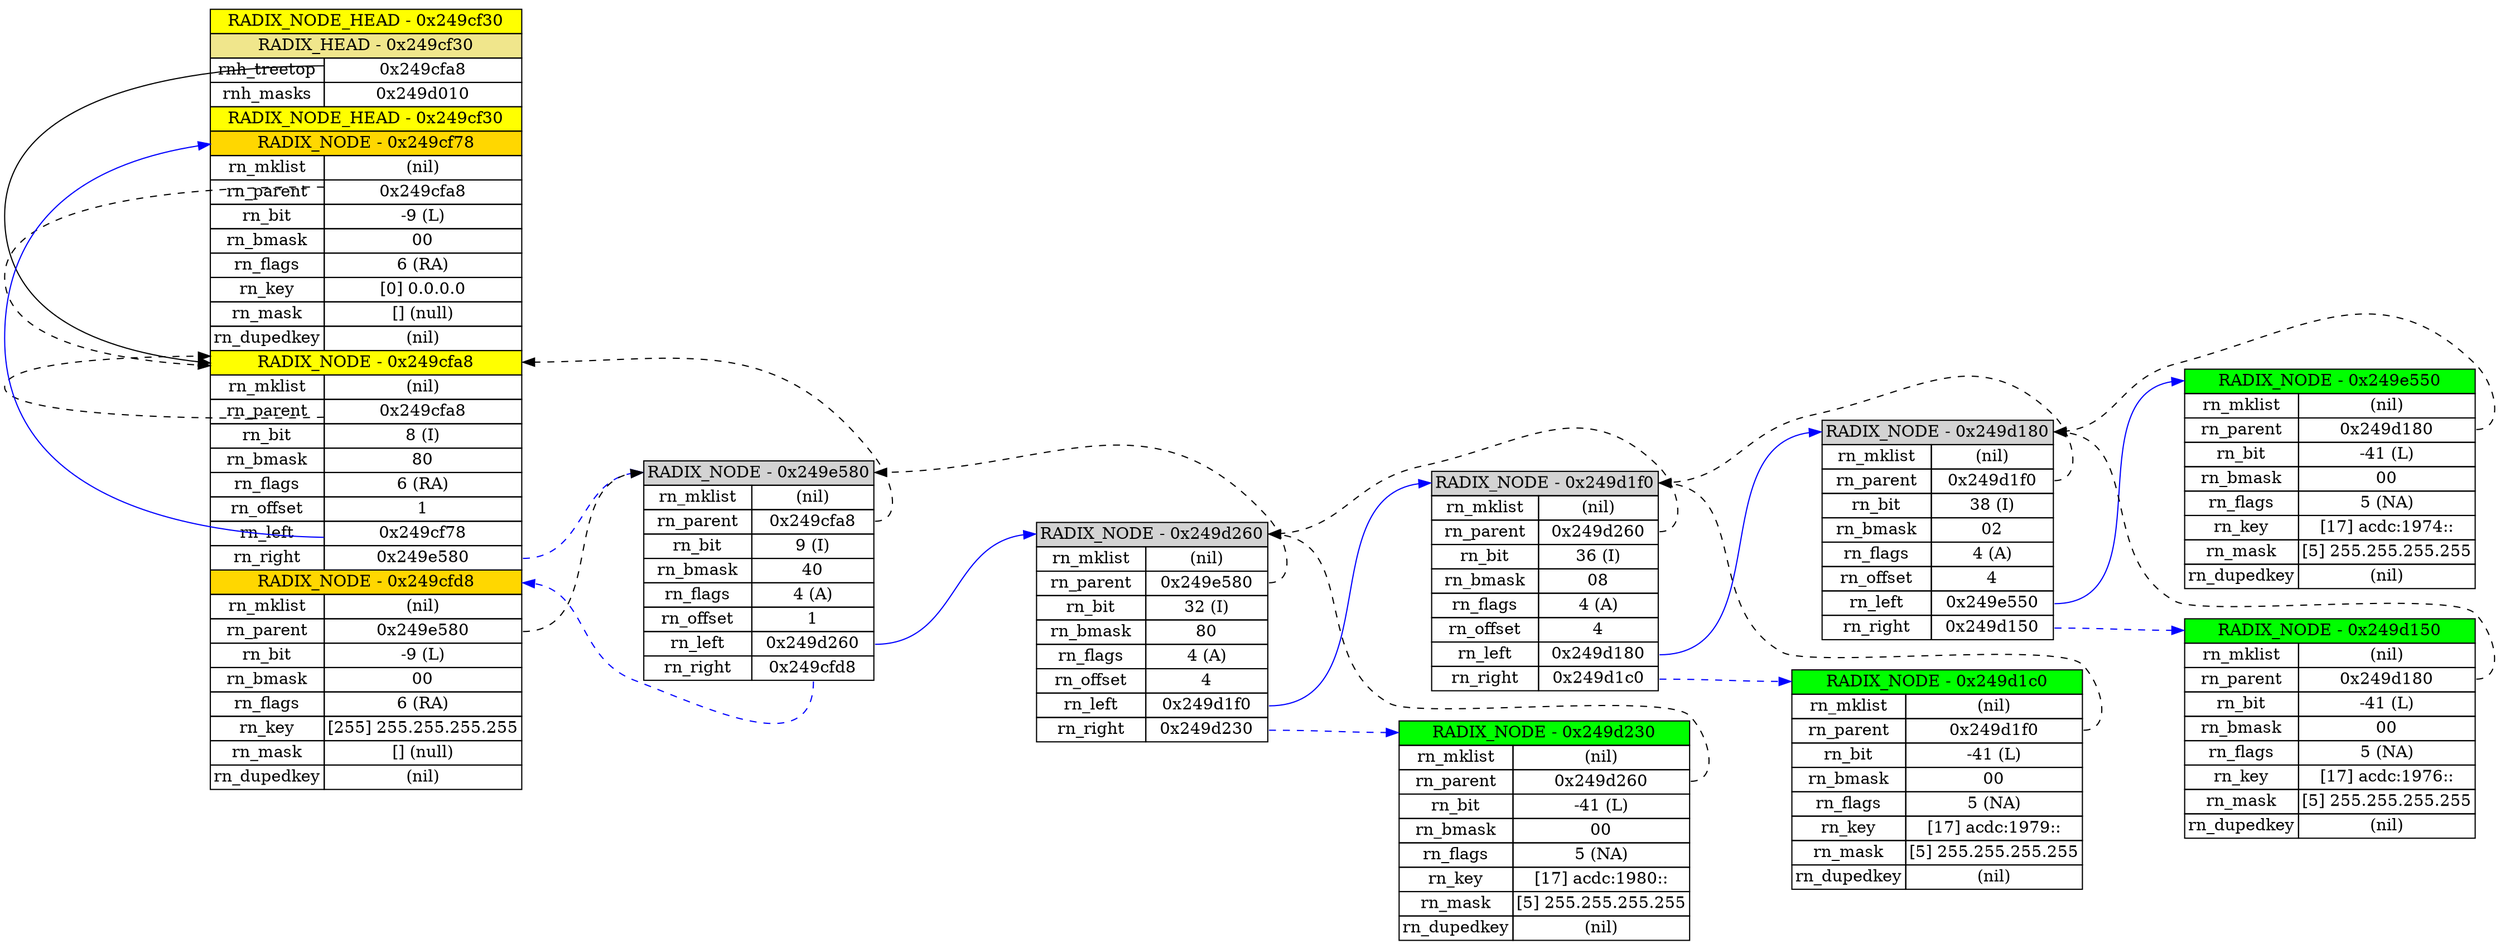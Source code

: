 digraph G {
  rankdir="LR";
  ranksep="1.0 equally";

N0x249cf30 [label=<  <TABLE BORDER="0" CELLBORDER="1" CELLSPACING="0">
    <TR><TD PORT="N0x249cf30" COLSPAN="2" BGCOLOR="yellow">RADIX_NODE_HEAD - 0x249cf30</TD></TR>
    <TR><TD PORT="N0x249cf30" COLSPAN="2" BGCOLOR="khaki">RADIX_HEAD - 0x249cf30</TD></TR>
    <TR><TD>rnh_treetop</TD><TD PORT="N0x249cf30_2">0x249cfa8</TD></TR>
    <TR><TD>rnh_masks</TD><TD> 0x249d010 </TD></TR>
    <TR><TD PORT="N0x249cf30" COLSPAN="2" BGCOLOR="yellow">RADIX_NODE_HEAD - 0x249cf30</TD></TR>
    <TR><TD PORT="N0x249cf78" COLSPAN="2" BGCOLOR="gold">RADIX_NODE - 0x249cf78</TD></TR>
    <TR><TD>rn_mklist</TD><TD>(nil)</TD></TR>
    <TR><TD>rn_parent</TD><TD PORT="N0x249cf30_7">0x249cfa8</TD></TR>
    <TR><TD>rn_bit</TD><TD>-9 (L)</TD></TR>
    <TR><TD>rn_bmask</TD><TD>00</TD></TR>
    <TR><TD>rn_flags</TD><TD>6 (RA)</TD></TR>
    <TR><TD>rn_key</TD><TD>[0] 0.0.0.0</TD></TR>
    <TR><TD>rn_mask</TD><TD>[] (null)</TD></TR>
    <TR><TD>rn_dupedkey</TD><TD>(nil)</TD></TR>
    <TR><TD PORT="N0x249cfa8" COLSPAN="2" BGCOLOR="yellow">RADIX_NODE - 0x249cfa8</TD></TR>
    <TR><TD>rn_mklist</TD><TD>(nil)</TD></TR>
    <TR><TD>rn_parent</TD><TD PORT="N0x249cf30_16">0x249cfa8</TD></TR>
    <TR><TD>rn_bit</TD><TD>8 (I)</TD></TR>
    <TR><TD>rn_bmask</TD><TD>80</TD></TR>
    <TR><TD>rn_flags</TD><TD>6 (RA)</TD></TR>
    <TR><TD>rn_offset</TD><TD>1</TD></TR>
    <TR><TD>rn_left</TD><TD PORT="N0x249cf30_21">0x249cf78</TD></TR>
    <TR><TD>rn_right</TD><TD PORT="N0x249cf30_22">0x249e580</TD></TR>
    <TR><TD PORT="N0x249cfd8" COLSPAN="2" BGCOLOR="gold">RADIX_NODE - 0x249cfd8</TD></TR>
    <TR><TD>rn_mklist</TD><TD>(nil)</TD></TR>
    <TR><TD>rn_parent</TD><TD PORT="N0x249cf30_25">0x249e580</TD></TR>
    <TR><TD>rn_bit</TD><TD>-9 (L)</TD></TR>
    <TR><TD>rn_bmask</TD><TD>00</TD></TR>
    <TR><TD>rn_flags</TD><TD>6 (RA)</TD></TR>
    <TR><TD>rn_key</TD><TD>[255] 255.255.255.255</TD></TR>
    <TR><TD>rn_mask</TD><TD>[] (null)</TD></TR>
    <TR><TD>rn_dupedkey</TD><TD>(nil)</TD></TR>
  </TABLE>
>,shape="plaintext"];

N0x249e580 [label=<  <TABLE BORDER="0" CELLBORDER="1" CELLSPACING="0">
    <TR><TD PORT="N0x249e580" COLSPAN="2" BGCOLOR="lightgrey">RADIX_NODE - 0x249e580</TD></TR>
    <TR><TD>rn_mklist</TD><TD>(nil)</TD></TR>
    <TR><TD>rn_parent</TD><TD PORT="N0x249e580_2">0x249cfa8</TD></TR>
    <TR><TD>rn_bit</TD><TD>9 (I)</TD></TR>
    <TR><TD>rn_bmask</TD><TD>40</TD></TR>
    <TR><TD>rn_flags</TD><TD>4 (A)</TD></TR>
    <TR><TD>rn_offset</TD><TD>1</TD></TR>
    <TR><TD>rn_left</TD><TD PORT="N0x249e580_7">0x249d260</TD></TR>
    <TR><TD>rn_right</TD><TD PORT="N0x249e580_8">0x249cfd8</TD></TR>
  </TABLE>
>,shape="plaintext"];

N0x249d260 [label=<  <TABLE BORDER="0" CELLBORDER="1" CELLSPACING="0">
    <TR><TD PORT="N0x249d260" COLSPAN="2" BGCOLOR="lightgrey">RADIX_NODE - 0x249d260</TD></TR>
    <TR><TD>rn_mklist</TD><TD>(nil)</TD></TR>
    <TR><TD>rn_parent</TD><TD PORT="N0x249d260_2">0x249e580</TD></TR>
    <TR><TD>rn_bit</TD><TD>32 (I)</TD></TR>
    <TR><TD>rn_bmask</TD><TD>80</TD></TR>
    <TR><TD>rn_flags</TD><TD>4 (A)</TD></TR>
    <TR><TD>rn_offset</TD><TD>4</TD></TR>
    <TR><TD>rn_left</TD><TD PORT="N0x249d260_7">0x249d1f0</TD></TR>
    <TR><TD>rn_right</TD><TD PORT="N0x249d260_8">0x249d230</TD></TR>
  </TABLE>
>,shape="plaintext"];

N0x249d1f0 [label=<  <TABLE BORDER="0" CELLBORDER="1" CELLSPACING="0">
    <TR><TD PORT="N0x249d1f0" COLSPAN="2" BGCOLOR="lightgrey">RADIX_NODE - 0x249d1f0</TD></TR>
    <TR><TD>rn_mklist</TD><TD>(nil)</TD></TR>
    <TR><TD>rn_parent</TD><TD PORT="N0x249d1f0_2">0x249d260</TD></TR>
    <TR><TD>rn_bit</TD><TD>36 (I)</TD></TR>
    <TR><TD>rn_bmask</TD><TD>08</TD></TR>
    <TR><TD>rn_flags</TD><TD>4 (A)</TD></TR>
    <TR><TD>rn_offset</TD><TD>4</TD></TR>
    <TR><TD>rn_left</TD><TD PORT="N0x249d1f0_7">0x249d180</TD></TR>
    <TR><TD>rn_right</TD><TD PORT="N0x249d1f0_8">0x249d1c0</TD></TR>
  </TABLE>
>,shape="plaintext"];

N0x249d180 [label=<  <TABLE BORDER="0" CELLBORDER="1" CELLSPACING="0">
    <TR><TD PORT="N0x249d180" COLSPAN="2" BGCOLOR="lightgrey">RADIX_NODE - 0x249d180</TD></TR>
    <TR><TD>rn_mklist</TD><TD>(nil)</TD></TR>
    <TR><TD>rn_parent</TD><TD PORT="N0x249d180_2">0x249d1f0</TD></TR>
    <TR><TD>rn_bit</TD><TD>38 (I)</TD></TR>
    <TR><TD>rn_bmask</TD><TD>02</TD></TR>
    <TR><TD>rn_flags</TD><TD>4 (A)</TD></TR>
    <TR><TD>rn_offset</TD><TD>4</TD></TR>
    <TR><TD>rn_left</TD><TD PORT="N0x249d180_7">0x249e550</TD></TR>
    <TR><TD>rn_right</TD><TD PORT="N0x249d180_8">0x249d150</TD></TR>
  </TABLE>
>,shape="plaintext"];

N0x249e550 [label=<  <TABLE BORDER="0" CELLBORDER="1" CELLSPACING="0">
    <TR><TD PORT="N0x249e550" COLSPAN="2" BGCOLOR="green">RADIX_NODE - 0x249e550</TD></TR>
    <TR><TD>rn_mklist</TD><TD>(nil)</TD></TR>
    <TR><TD>rn_parent</TD><TD PORT="N0x249e550_2">0x249d180</TD></TR>
    <TR><TD>rn_bit</TD><TD>-41 (L)</TD></TR>
    <TR><TD>rn_bmask</TD><TD>00</TD></TR>
    <TR><TD>rn_flags</TD><TD>5 (NA)</TD></TR>
    <TR><TD>rn_key</TD><TD>[17] acdc:1974::</TD></TR>
    <TR><TD>rn_mask</TD><TD>[5] 255.255.255.255</TD></TR>
    <TR><TD>rn_dupedkey</TD><TD>(nil)</TD></TR>
  </TABLE>
>,shape="plaintext"];

N0x249d150 [label=<  <TABLE BORDER="0" CELLBORDER="1" CELLSPACING="0">
    <TR><TD PORT="N0x249d150" COLSPAN="2" BGCOLOR="green">RADIX_NODE - 0x249d150</TD></TR>
    <TR><TD>rn_mklist</TD><TD>(nil)</TD></TR>
    <TR><TD>rn_parent</TD><TD PORT="N0x249d150_2">0x249d180</TD></TR>
    <TR><TD>rn_bit</TD><TD>-41 (L)</TD></TR>
    <TR><TD>rn_bmask</TD><TD>00</TD></TR>
    <TR><TD>rn_flags</TD><TD>5 (NA)</TD></TR>
    <TR><TD>rn_key</TD><TD>[17] acdc:1976::</TD></TR>
    <TR><TD>rn_mask</TD><TD>[5] 255.255.255.255</TD></TR>
    <TR><TD>rn_dupedkey</TD><TD>(nil)</TD></TR>
  </TABLE>
>,shape="plaintext"];

N0x249d1c0 [label=<  <TABLE BORDER="0" CELLBORDER="1" CELLSPACING="0">
    <TR><TD PORT="N0x249d1c0" COLSPAN="2" BGCOLOR="green">RADIX_NODE - 0x249d1c0</TD></TR>
    <TR><TD>rn_mklist</TD><TD>(nil)</TD></TR>
    <TR><TD>rn_parent</TD><TD PORT="N0x249d1c0_2">0x249d1f0</TD></TR>
    <TR><TD>rn_bit</TD><TD>-41 (L)</TD></TR>
    <TR><TD>rn_bmask</TD><TD>00</TD></TR>
    <TR><TD>rn_flags</TD><TD>5 (NA)</TD></TR>
    <TR><TD>rn_key</TD><TD>[17] acdc:1979::</TD></TR>
    <TR><TD>rn_mask</TD><TD>[5] 255.255.255.255</TD></TR>
    <TR><TD>rn_dupedkey</TD><TD>(nil)</TD></TR>
  </TABLE>
>,shape="plaintext"];

N0x249d230 [label=<  <TABLE BORDER="0" CELLBORDER="1" CELLSPACING="0">
    <TR><TD PORT="N0x249d230" COLSPAN="2" BGCOLOR="green">RADIX_NODE - 0x249d230</TD></TR>
    <TR><TD>rn_mklist</TD><TD>(nil)</TD></TR>
    <TR><TD>rn_parent</TD><TD PORT="N0x249d230_2">0x249d260</TD></TR>
    <TR><TD>rn_bit</TD><TD>-41 (L)</TD></TR>
    <TR><TD>rn_bmask</TD><TD>00</TD></TR>
    <TR><TD>rn_flags</TD><TD>5 (NA)</TD></TR>
    <TR><TD>rn_key</TD><TD>[17] acdc:1980::</TD></TR>
    <TR><TD>rn_mask</TD><TD>[5] 255.255.255.255</TD></TR>
    <TR><TD>rn_dupedkey</TD><TD>(nil)</TD></TR>
  </TABLE>
>,shape="plaintext"];

N0x249cf30:N0x249cf30_2 -> N0x249cf30:N0x249cfa8 [style="solid", color="black"]
N0x249cf30:N0x249cf30_7 -> N0x249cf30:N0x249cfa8 [style="dashed"]
N0x249cf30:N0x249cf30_16 -> N0x249cf30:N0x249cfa8 [style="dashed"]
N0x249cf30:N0x249cf30_21 -> N0x249cf30:N0x249cf78 [style="solid",  color="blue"]
N0x249cf30:N0x249cf30_22 -> N0x249e580:N0x249e580 [style="dashed",  color="blue"]
N0x249cf30:N0x249cf30_25 -> N0x249e580:N0x249e580 [style="dashed"]
N0x249e580:N0x249e580_2 -> N0x249cf30:N0x249cfa8 [style="dashed"]
N0x249e580:N0x249e580_7 -> N0x249d260:N0x249d260 [style="solid",  color="blue"]
N0x249e580:N0x249e580_8 -> N0x249cf30:N0x249cfd8 [style="dashed",  color="blue"]
N0x249d260:N0x249d260_2 -> N0x249e580:N0x249e580 [style="dashed"]
N0x249d260:N0x249d260_7 -> N0x249d1f0:N0x249d1f0 [style="solid",  color="blue"]
N0x249d260:N0x249d260_8 -> N0x249d230:N0x249d230 [style="dashed",  color="blue"]
N0x249d1f0:N0x249d1f0_2 -> N0x249d260:N0x249d260 [style="dashed"]
N0x249d1f0:N0x249d1f0_7 -> N0x249d180:N0x249d180 [style="solid",  color="blue"]
N0x249d1f0:N0x249d1f0_8 -> N0x249d1c0:N0x249d1c0 [style="dashed",  color="blue"]
N0x249d180:N0x249d180_2 -> N0x249d1f0:N0x249d1f0 [style="dashed"]
N0x249d180:N0x249d180_7 -> N0x249e550:N0x249e550 [style="solid",  color="blue"]
N0x249d180:N0x249d180_8 -> N0x249d150:N0x249d150 [style="dashed",  color="blue"]
N0x249e550:N0x249e550_2 -> N0x249d180:N0x249d180 [style="dashed"]
N0x249d150:N0x249d150_2 -> N0x249d180:N0x249d180 [style="dashed"]
N0x249d1c0:N0x249d1c0_2 -> N0x249d1f0:N0x249d1f0 [style="dashed"]
N0x249d230:N0x249d230_2 -> N0x249d260:N0x249d260 [style="dashed"]
}